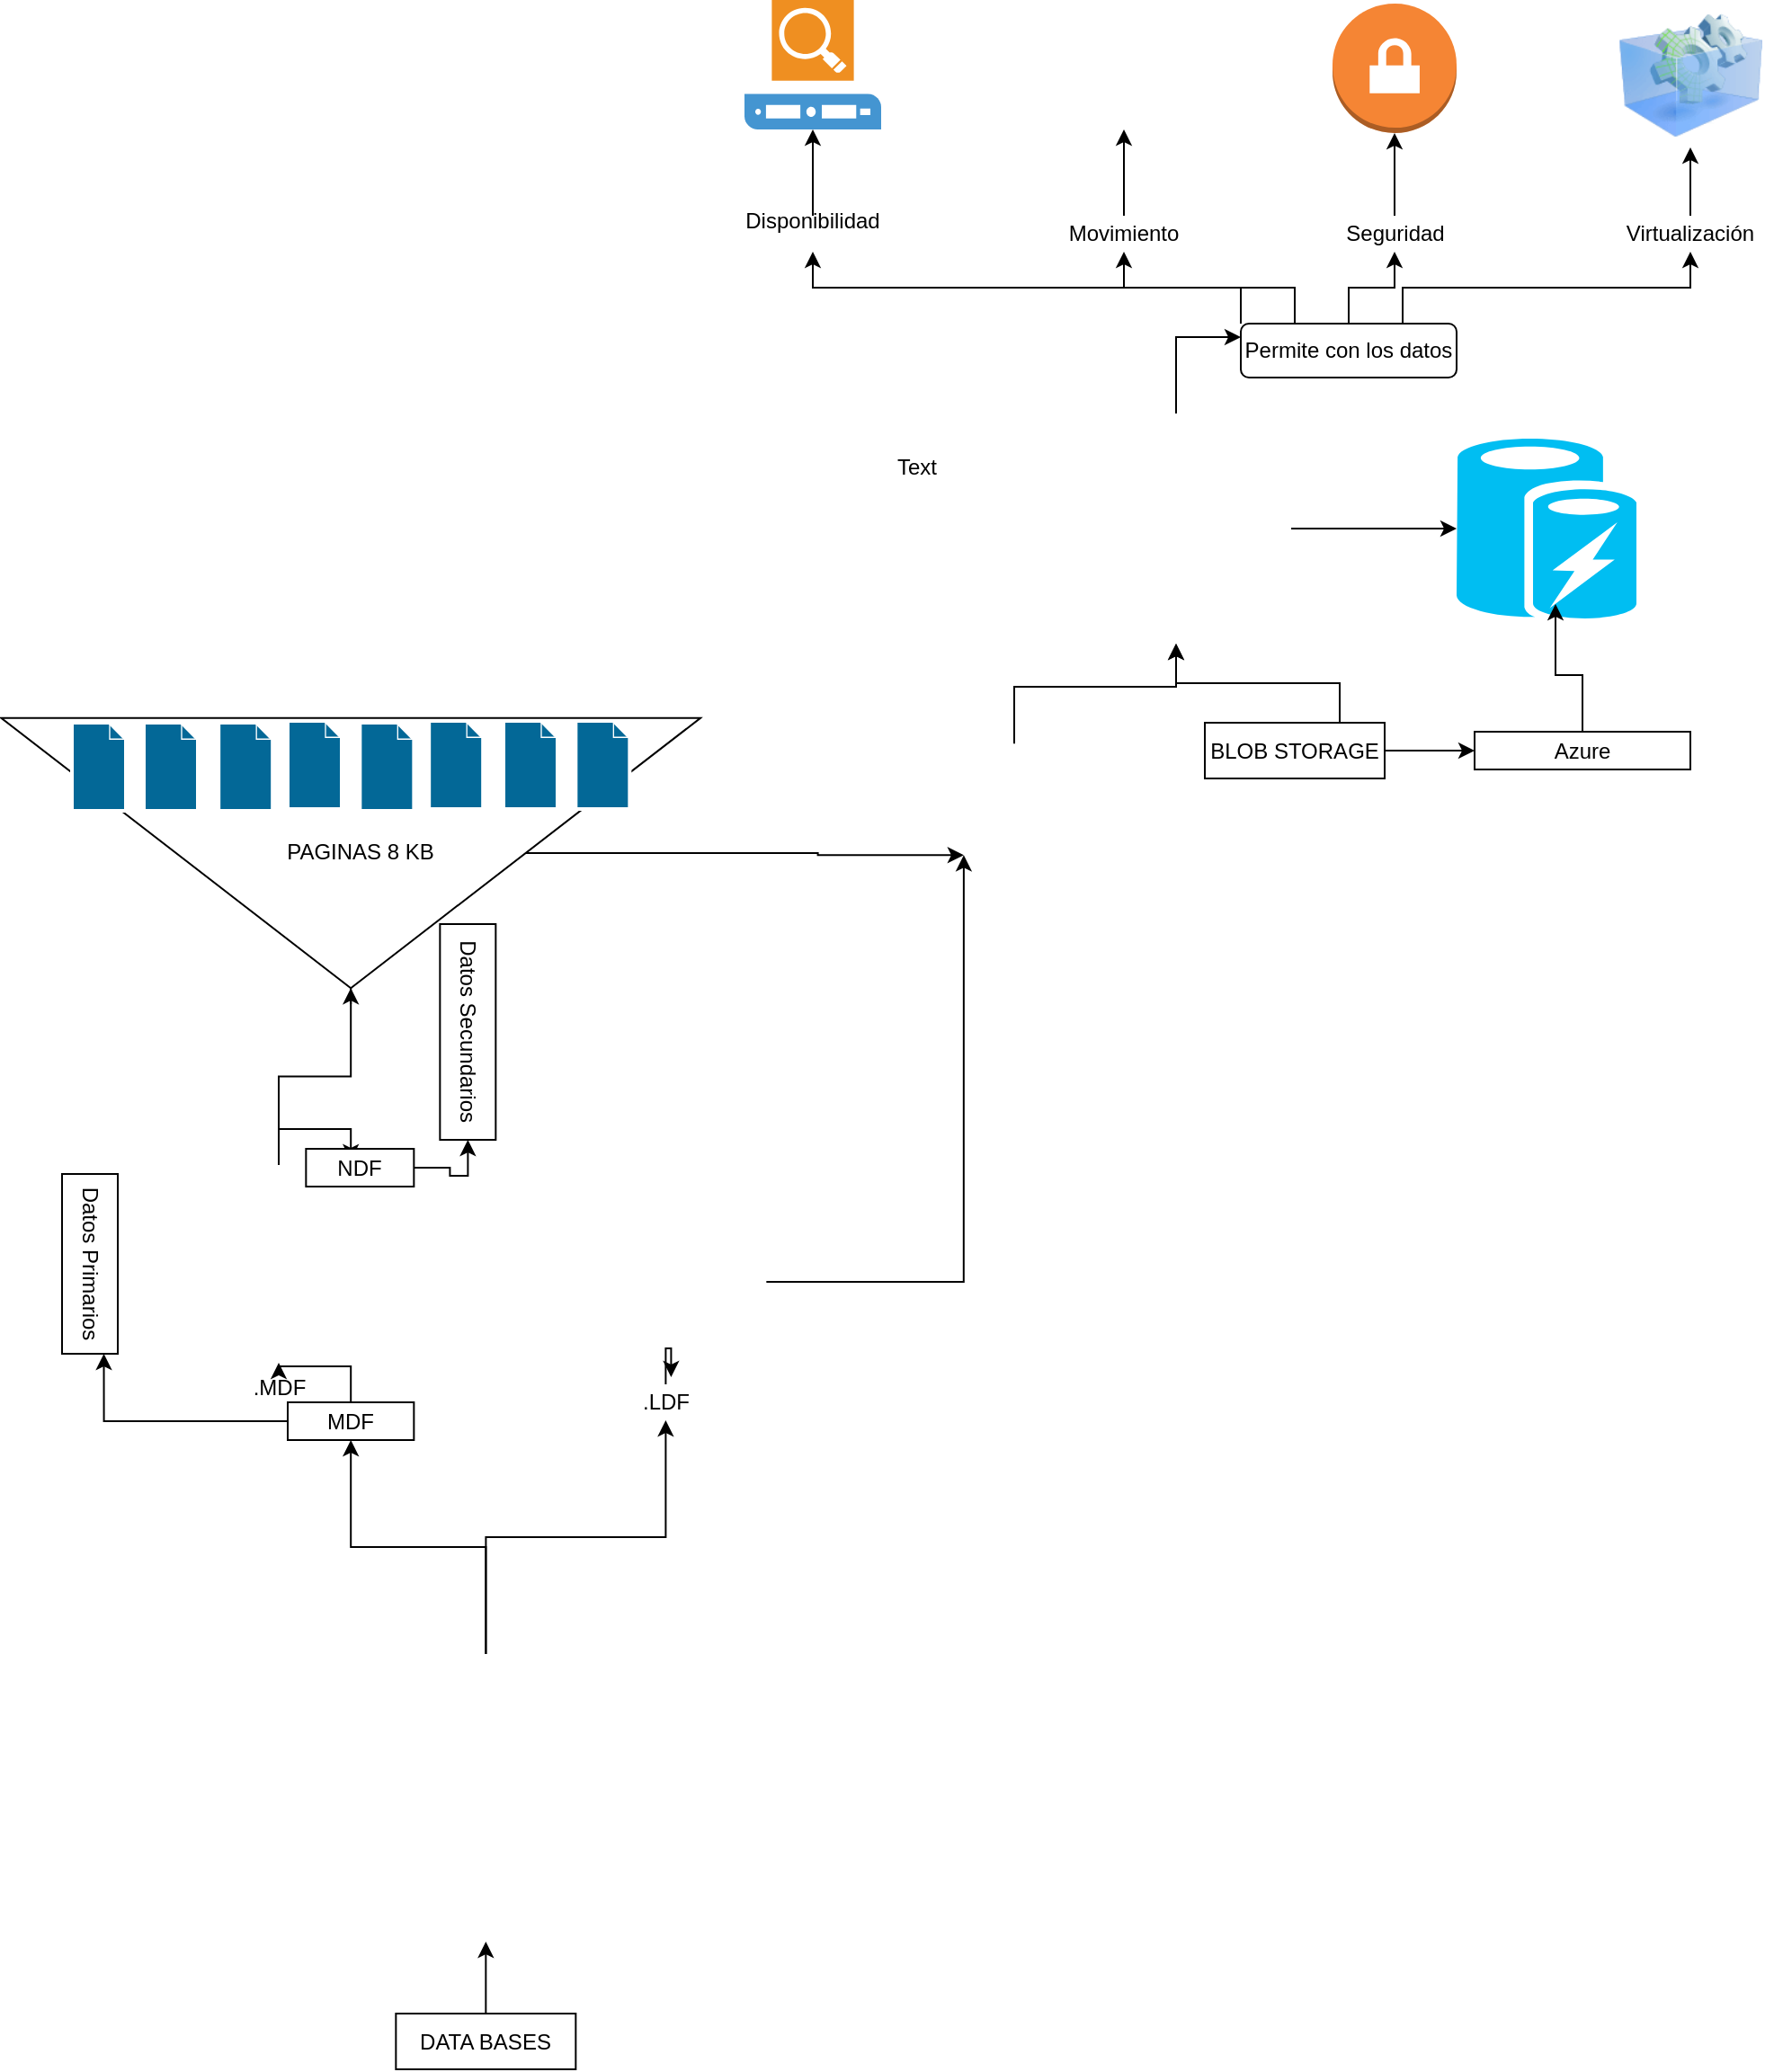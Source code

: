 <mxfile version="14.0.1" type="github">
  <diagram id="KVTfTJttFA7VIv5j3BBG" name="Page-1">
    <mxGraphModel dx="2393" dy="1975" grid="1" gridSize="10" guides="1" tooltips="1" connect="1" arrows="1" fold="1" page="1" pageScale="1" pageWidth="827" pageHeight="1169" math="0" shadow="0">
      <root>
        <mxCell id="0" />
        <mxCell id="1" parent="0" />
        <mxCell id="mD4xw7xEoLmeudiaQU-A-99" value="" style="edgeStyle=orthogonalEdgeStyle;rounded=0;orthogonalLoop=1;jettySize=auto;html=1;" parent="1" source="mD4xw7xEoLmeudiaQU-A-2" target="mD4xw7xEoLmeudiaQU-A-3" edge="1">
          <mxGeometry relative="1" as="geometry" />
        </mxCell>
        <mxCell id="mD4xw7xEoLmeudiaQU-A-112" style="edgeStyle=orthogonalEdgeStyle;rounded=0;orthogonalLoop=1;jettySize=auto;html=1;" parent="1" source="mD4xw7xEoLmeudiaQU-A-2" target="mD4xw7xEoLmeudiaQU-A-110" edge="1">
          <mxGeometry relative="1" as="geometry" />
        </mxCell>
        <mxCell id="mD4xw7xEoLmeudiaQU-A-2" value=".MDF" style="shape=image;html=1;verticalAlign=top;verticalLabelPosition=bottom;labelBackgroundColor=#ffffff;imageAspect=0;aspect=fixed;image=https://cdn1.iconfinder.com/data/icons/professional-toolbar-icons-png/48/Save_all.png" parent="1" vertex="1">
          <mxGeometry x="60" y="328" width="110" height="110" as="geometry" />
        </mxCell>
        <mxCell id="mD4xw7xEoLmeudiaQU-A-111" style="edgeStyle=orthogonalEdgeStyle;rounded=0;orthogonalLoop=1;jettySize=auto;html=1;entryX=0.705;entryY=0.479;entryDx=0;entryDy=0;entryPerimeter=0;" parent="1" source="mD4xw7xEoLmeudiaQU-A-3" target="mD4xw7xEoLmeudiaQU-A-110" edge="1">
          <mxGeometry relative="1" as="geometry" />
        </mxCell>
        <mxCell id="mD4xw7xEoLmeudiaQU-A-3" value="" style="shape=image;html=1;verticalAlign=top;verticalLabelPosition=bottom;labelBackgroundColor=#ffffff;imageAspect=0;aspect=fixed;image=https://cdn1.iconfinder.com/data/icons/professional-toolbar-icons-png/48/Save_all.png" parent="1" vertex="1">
          <mxGeometry x="111.59" y="238.5" width="87" height="87" as="geometry" />
        </mxCell>
        <mxCell id="mD4xw7xEoLmeudiaQU-A-73" value="" style="verticalLabelPosition=bottom;html=1;verticalAlign=top;align=center;strokeColor=none;fillColor=#00BEF2;shape=mxgraph.azure.azure_cache;" parent="1" vertex="1">
          <mxGeometry x="770" y="-76" width="100" height="100" as="geometry" />
        </mxCell>
        <mxCell id="mD4xw7xEoLmeudiaQU-A-87" style="edgeStyle=orthogonalEdgeStyle;rounded=0;orthogonalLoop=1;jettySize=auto;html=1;" parent="1" source="mD4xw7xEoLmeudiaQU-A-102" target="mD4xw7xEoLmeudiaQU-A-2" edge="1">
          <mxGeometry relative="1" as="geometry" />
        </mxCell>
        <mxCell id="mD4xw7xEoLmeudiaQU-A-90" style="edgeStyle=orthogonalEdgeStyle;rounded=0;orthogonalLoop=1;jettySize=auto;html=1;" parent="1" source="mD4xw7xEoLmeudiaQU-A-78" target="mD4xw7xEoLmeudiaQU-A-75" edge="1">
          <mxGeometry relative="1" as="geometry" />
        </mxCell>
        <mxCell id="mD4xw7xEoLmeudiaQU-A-74" value="" style="shape=image;html=1;verticalAlign=top;verticalLabelPosition=bottom;labelBackgroundColor=red;imageAspect=0;aspect=fixed;image=https://cdn2.iconfinder.com/data/icons/solid-apps-and-programming/32/Applications_and_Programming_database_data_base_config_cog_options-128.png" parent="1" vertex="1">
          <mxGeometry x="150.17" y="600" width="160" height="160" as="geometry" />
        </mxCell>
        <mxCell id="mD4xw7xEoLmeudiaQU-A-135" style="edgeStyle=orthogonalEdgeStyle;rounded=0;orthogonalLoop=1;jettySize=auto;html=1;entryX=1;entryY=0.75;entryDx=0;entryDy=0;" parent="1" source="mD4xw7xEoLmeudiaQU-A-75" target="mD4xw7xEoLmeudiaQU-A-133" edge="1">
          <mxGeometry relative="1" as="geometry" />
        </mxCell>
        <mxCell id="mD4xw7xEoLmeudiaQU-A-75" value="" style="shape=image;html=1;verticalAlign=top;verticalLabelPosition=bottom;labelBackgroundColor=#ffffff;imageAspect=0;aspect=fixed;image=https://cdn1.iconfinder.com/data/icons/professional-toolbar-icons-png/48/Save_all.png" parent="1" vertex="1">
          <mxGeometry x="280.17" y="340" width="106" height="106" as="geometry" />
        </mxCell>
        <mxCell id="mD4xw7xEoLmeudiaQU-A-95" value="" style="edgeStyle=orthogonalEdgeStyle;rounded=0;orthogonalLoop=1;jettySize=auto;html=1;" parent="1" source="mD4xw7xEoLmeudiaQU-A-91" target="mD4xw7xEoLmeudiaQU-A-73" edge="1">
          <mxGeometry relative="1" as="geometry" />
        </mxCell>
        <mxCell id="mD4xw7xEoLmeudiaQU-A-160" style="edgeStyle=orthogonalEdgeStyle;rounded=0;orthogonalLoop=1;jettySize=auto;html=1;entryX=0;entryY=0.25;entryDx=0;entryDy=0;" parent="1" source="mD4xw7xEoLmeudiaQU-A-91" target="mD4xw7xEoLmeudiaQU-A-159" edge="1">
          <mxGeometry relative="1" as="geometry" />
        </mxCell>
        <mxCell id="mD4xw7xEoLmeudiaQU-A-91" value="" style="shape=image;html=1;verticalAlign=top;verticalLabelPosition=bottom;labelBackgroundColor=#ffffff;imageAspect=0;aspect=fixed;image=https://cdn4.iconfinder.com/data/icons/meBaze-Freebies/128/add-notes.png" parent="1" vertex="1">
          <mxGeometry x="550" y="-90" width="128" height="128" as="geometry" />
        </mxCell>
        <mxCell id="mD4xw7xEoLmeudiaQU-A-94" style="edgeStyle=orthogonalEdgeStyle;rounded=0;orthogonalLoop=1;jettySize=auto;html=1;" parent="1" source="mD4xw7xEoLmeudiaQU-A-92" target="mD4xw7xEoLmeudiaQU-A-93" edge="1">
          <mxGeometry relative="1" as="geometry" />
        </mxCell>
        <mxCell id="mD4xw7xEoLmeudiaQU-A-138" style="edgeStyle=orthogonalEdgeStyle;rounded=0;orthogonalLoop=1;jettySize=auto;html=1;exitX=0.75;exitY=0;exitDx=0;exitDy=0;" parent="1" source="mD4xw7xEoLmeudiaQU-A-92" target="mD4xw7xEoLmeudiaQU-A-91" edge="1">
          <mxGeometry relative="1" as="geometry" />
        </mxCell>
        <mxCell id="mD4xw7xEoLmeudiaQU-A-92" value="BLOB STORAGE" style="whiteSpace=wrap;html=1;" parent="1" vertex="1">
          <mxGeometry x="630" y="82" width="100" height="31" as="geometry" />
        </mxCell>
        <mxCell id="mD4xw7xEoLmeudiaQU-A-139" style="edgeStyle=orthogonalEdgeStyle;rounded=0;orthogonalLoop=1;jettySize=auto;html=1;entryX=0.55;entryY=0.92;entryDx=0;entryDy=0;entryPerimeter=0;" parent="1" source="mD4xw7xEoLmeudiaQU-A-93" target="mD4xw7xEoLmeudiaQU-A-73" edge="1">
          <mxGeometry relative="1" as="geometry" />
        </mxCell>
        <mxCell id="mD4xw7xEoLmeudiaQU-A-93" value="Azure" style="whiteSpace=wrap;html=1;" parent="1" vertex="1">
          <mxGeometry x="780" y="87" width="120" height="21" as="geometry" />
        </mxCell>
        <mxCell id="mD4xw7xEoLmeudiaQU-A-97" value="" style="edgeStyle=orthogonalEdgeStyle;rounded=0;orthogonalLoop=1;jettySize=auto;html=1;" parent="1" source="mD4xw7xEoLmeudiaQU-A-96" target="mD4xw7xEoLmeudiaQU-A-74" edge="1">
          <mxGeometry relative="1" as="geometry" />
        </mxCell>
        <mxCell id="mD4xw7xEoLmeudiaQU-A-96" value="DATA BASES" style="whiteSpace=wrap;html=1;" parent="1" vertex="1">
          <mxGeometry x="180.17" y="800" width="100" height="31" as="geometry" />
        </mxCell>
        <mxCell id="mD4xw7xEoLmeudiaQU-A-100" value="Datos Secundarios" style="whiteSpace=wrap;html=1;rotation=90;" parent="1" vertex="1">
          <mxGeometry x="160.17" y="238.5" width="120" height="31" as="geometry" />
        </mxCell>
        <mxCell id="mD4xw7xEoLmeudiaQU-A-101" value="Datos Primarios" style="whiteSpace=wrap;html=1;rotation=90;" parent="1" vertex="1">
          <mxGeometry x="-40" y="367.5" width="100" height="31" as="geometry" />
        </mxCell>
        <mxCell id="mD4xw7xEoLmeudiaQU-A-106" style="edgeStyle=orthogonalEdgeStyle;rounded=0;orthogonalLoop=1;jettySize=auto;html=1;entryX=1;entryY=0.25;entryDx=0;entryDy=0;" parent="1" source="mD4xw7xEoLmeudiaQU-A-102" target="mD4xw7xEoLmeudiaQU-A-101" edge="1">
          <mxGeometry relative="1" as="geometry" />
        </mxCell>
        <mxCell id="mD4xw7xEoLmeudiaQU-A-104" style="edgeStyle=orthogonalEdgeStyle;rounded=0;orthogonalLoop=1;jettySize=auto;html=1;" parent="1" source="mD4xw7xEoLmeudiaQU-A-103" target="mD4xw7xEoLmeudiaQU-A-100" edge="1">
          <mxGeometry relative="1" as="geometry" />
        </mxCell>
        <mxCell id="mD4xw7xEoLmeudiaQU-A-103" value="NDF" style="whiteSpace=wrap;html=1;rotation=0;" parent="1" vertex="1">
          <mxGeometry x="130.17" y="319" width="60" height="21" as="geometry" />
        </mxCell>
        <mxCell id="mD4xw7xEoLmeudiaQU-A-102" value="MDF" style="whiteSpace=wrap;html=1;rotation=0;" parent="1" vertex="1">
          <mxGeometry x="120" y="460" width="70.17" height="21" as="geometry" />
        </mxCell>
        <mxCell id="mD4xw7xEoLmeudiaQU-A-108" style="edgeStyle=orthogonalEdgeStyle;rounded=0;orthogonalLoop=1;jettySize=auto;html=1;" parent="1" source="mD4xw7xEoLmeudiaQU-A-74" target="mD4xw7xEoLmeudiaQU-A-102" edge="1">
          <mxGeometry relative="1" as="geometry">
            <mxPoint x="230.2" y="600" as="sourcePoint" />
            <mxPoint x="115" y="438" as="targetPoint" />
          </mxGeometry>
        </mxCell>
        <mxCell id="mD4xw7xEoLmeudiaQU-A-78" value=".LDF" style="text;html=1;align=center;verticalAlign=middle;resizable=0;points=[];autosize=1;" parent="1" vertex="1">
          <mxGeometry x="310.17" y="450" width="40" height="20" as="geometry" />
        </mxCell>
        <mxCell id="mD4xw7xEoLmeudiaQU-A-109" style="edgeStyle=orthogonalEdgeStyle;rounded=0;orthogonalLoop=1;jettySize=auto;html=1;" parent="1" source="mD4xw7xEoLmeudiaQU-A-74" target="mD4xw7xEoLmeudiaQU-A-78" edge="1">
          <mxGeometry relative="1" as="geometry">
            <mxPoint x="230.2" y="600" as="sourcePoint" />
            <mxPoint x="353" y="436" as="targetPoint" />
          </mxGeometry>
        </mxCell>
        <mxCell id="mD4xw7xEoLmeudiaQU-A-136" style="edgeStyle=orthogonalEdgeStyle;rounded=0;orthogonalLoop=1;jettySize=auto;html=1;entryX=1;entryY=0.75;entryDx=0;entryDy=0;" parent="1" source="mD4xw7xEoLmeudiaQU-A-110" target="mD4xw7xEoLmeudiaQU-A-133" edge="1">
          <mxGeometry relative="1" as="geometry" />
        </mxCell>
        <mxCell id="mD4xw7xEoLmeudiaQU-A-110" value="" style="triangle;whiteSpace=wrap;html=1;rotation=90;" parent="1" vertex="1">
          <mxGeometry x="80" y="-39.87" width="150.17" height="388.75" as="geometry" />
        </mxCell>
        <mxCell id="mD4xw7xEoLmeudiaQU-A-121" value="" style="shape=mxgraph.cisco.misc.page_icon;html=1;pointerEvents=1;dashed=0;fillColor=#036897;strokeColor=#ffffff;strokeWidth=2;verticalLabelPosition=bottom;verticalAlign=top;align=center;outlineConnect=0;" parent="1" vertex="1">
          <mxGeometry x="280.17" y="81" width="30" height="49" as="geometry" />
        </mxCell>
        <mxCell id="mD4xw7xEoLmeudiaQU-A-122" value="" style="shape=mxgraph.cisco.misc.page_icon;html=1;pointerEvents=1;dashed=0;fillColor=#036897;strokeColor=#ffffff;strokeWidth=2;verticalLabelPosition=bottom;verticalAlign=top;align=center;outlineConnect=0;" parent="1" vertex="1">
          <mxGeometry x="240" y="81" width="30" height="49" as="geometry" />
        </mxCell>
        <mxCell id="mD4xw7xEoLmeudiaQU-A-123" value="" style="shape=mxgraph.cisco.misc.page_icon;html=1;pointerEvents=1;dashed=0;fillColor=#036897;strokeColor=#ffffff;strokeWidth=2;verticalLabelPosition=bottom;verticalAlign=top;align=center;outlineConnect=0;" parent="1" vertex="1">
          <mxGeometry x="198.59" y="81" width="30" height="49" as="geometry" />
        </mxCell>
        <mxCell id="mD4xw7xEoLmeudiaQU-A-124" value="" style="shape=mxgraph.cisco.misc.page_icon;html=1;pointerEvents=1;dashed=0;fillColor=#036897;strokeColor=#ffffff;strokeWidth=2;verticalLabelPosition=bottom;verticalAlign=top;align=center;outlineConnect=0;" parent="1" vertex="1">
          <mxGeometry x="160.17" y="82" width="30" height="49" as="geometry" />
        </mxCell>
        <mxCell id="mD4xw7xEoLmeudiaQU-A-125" value="" style="shape=mxgraph.cisco.misc.page_icon;html=1;pointerEvents=1;dashed=0;fillColor=#036897;strokeColor=#ffffff;strokeWidth=2;verticalLabelPosition=bottom;verticalAlign=top;align=center;outlineConnect=0;" parent="1" vertex="1">
          <mxGeometry x="120.0" y="81" width="30" height="49" as="geometry" />
        </mxCell>
        <mxCell id="mD4xw7xEoLmeudiaQU-A-126" value="" style="shape=mxgraph.cisco.misc.page_icon;html=1;pointerEvents=1;dashed=0;fillColor=#036897;strokeColor=#ffffff;strokeWidth=2;verticalLabelPosition=bottom;verticalAlign=top;align=center;outlineConnect=0;" parent="1" vertex="1">
          <mxGeometry x="81.59" y="82" width="30" height="49" as="geometry" />
        </mxCell>
        <mxCell id="mD4xw7xEoLmeudiaQU-A-127" value="" style="shape=mxgraph.cisco.misc.page_icon;html=1;pointerEvents=1;dashed=0;fillColor=#036897;strokeColor=#ffffff;strokeWidth=2;verticalLabelPosition=bottom;verticalAlign=top;align=center;outlineConnect=0;" parent="1" vertex="1">
          <mxGeometry x="40" y="82" width="30" height="49" as="geometry" />
        </mxCell>
        <mxCell id="mD4xw7xEoLmeudiaQU-A-128" value="" style="shape=mxgraph.cisco.misc.page_icon;html=1;pointerEvents=1;dashed=0;fillColor=#036897;strokeColor=#ffffff;strokeWidth=2;verticalLabelPosition=bottom;verticalAlign=top;align=center;outlineConnect=0;" parent="1" vertex="1">
          <mxGeometry y="82" width="30" height="49" as="geometry" />
        </mxCell>
        <mxCell id="mD4xw7xEoLmeudiaQU-A-132" value="PAGINAS 8 KB" style="text;html=1;strokeColor=none;fillColor=none;align=center;verticalAlign=middle;whiteSpace=wrap;rounded=0;" parent="1" vertex="1">
          <mxGeometry x="107.72" y="144" width="104.91" height="20" as="geometry" />
        </mxCell>
        <mxCell id="mD4xw7xEoLmeudiaQU-A-140" style="edgeStyle=orthogonalEdgeStyle;rounded=0;orthogonalLoop=1;jettySize=auto;html=1;" parent="1" source="mD4xw7xEoLmeudiaQU-A-133" target="mD4xw7xEoLmeudiaQU-A-91" edge="1">
          <mxGeometry relative="1" as="geometry" />
        </mxCell>
        <mxCell id="mD4xw7xEoLmeudiaQU-A-133" value="" style="shape=image;html=1;verticalAlign=top;verticalLabelPosition=bottom;labelBackgroundColor=#ffffff;imageAspect=0;aspect=fixed;image=https://cdn4.iconfinder.com/data/icons/thefreeforty/30/thefreeforty_antenna-128.png;rotation=111;" parent="1" vertex="1">
          <mxGeometry x="490" y="96" width="68" height="68" as="geometry" />
        </mxCell>
        <mxCell id="mD4xw7xEoLmeudiaQU-A-142" value="" style="outlineConnect=0;dashed=0;verticalLabelPosition=bottom;verticalAlign=top;align=center;html=1;shape=mxgraph.aws3.vpn_gateway;fillColor=#F58534;gradientColor=none;" parent="1" vertex="1">
          <mxGeometry x="701" y="-318" width="69" height="72" as="geometry" />
        </mxCell>
        <mxCell id="mD4xw7xEoLmeudiaQU-A-143" value="" style="shape=image;html=1;verticalAlign=top;verticalLabelPosition=bottom;labelBackgroundColor=#ffffff;imageAspect=0;aspect=fixed;image=https://cdn1.iconfinder.com/data/icons/virtual-reality-81/32/Virtual_Reality_360_rotate_vr_movement-128.png" parent="1" vertex="1">
          <mxGeometry x="550" y="-318" width="70" height="70" as="geometry" />
        </mxCell>
        <mxCell id="mD4xw7xEoLmeudiaQU-A-145" value="" style="image;html=1;image=img/lib/clip_art/computers/Virtual_Application_128x128.png" parent="1" vertex="1">
          <mxGeometry x="860" y="-318" width="80" height="80" as="geometry" />
        </mxCell>
        <mxCell id="mD4xw7xEoLmeudiaQU-A-146" value="" style="shadow=0;dashed=0;html=1;strokeColor=none;fillColor=#4495D1;labelPosition=center;verticalLabelPosition=bottom;verticalAlign=top;align=center;outlineConnect=0;shape=mxgraph.veeam.2d.veeam_backup_search_server;" parent="1" vertex="1">
          <mxGeometry x="374" y="-320" width="76" height="72" as="geometry" />
        </mxCell>
        <mxCell id="mD4xw7xEoLmeudiaQU-A-147" value="Text" style="text;html=1;strokeColor=none;fillColor=none;align=center;verticalAlign=middle;whiteSpace=wrap;rounded=0;" parent="1" vertex="1">
          <mxGeometry x="450" y="-70" width="40" height="20" as="geometry" />
        </mxCell>
        <mxCell id="mD4xw7xEoLmeudiaQU-A-156" style="edgeStyle=orthogonalEdgeStyle;rounded=0;orthogonalLoop=1;jettySize=auto;html=1;" parent="1" source="mD4xw7xEoLmeudiaQU-A-148" target="mD4xw7xEoLmeudiaQU-A-146" edge="1">
          <mxGeometry relative="1" as="geometry" />
        </mxCell>
        <mxCell id="mD4xw7xEoLmeudiaQU-A-148" value="&lt;div&gt;Disponibilidad&lt;/div&gt;&lt;div&gt;&lt;br&gt;&lt;/div&gt;" style="text;html=1;strokeColor=none;fillColor=none;align=center;verticalAlign=middle;whiteSpace=wrap;rounded=0;" parent="1" vertex="1">
          <mxGeometry x="392" y="-200" width="40" height="20" as="geometry" />
        </mxCell>
        <mxCell id="mD4xw7xEoLmeudiaQU-A-155" style="edgeStyle=orthogonalEdgeStyle;rounded=0;orthogonalLoop=1;jettySize=auto;html=1;entryX=0.5;entryY=1;entryDx=0;entryDy=0;" parent="1" source="mD4xw7xEoLmeudiaQU-A-149" target="mD4xw7xEoLmeudiaQU-A-143" edge="1">
          <mxGeometry relative="1" as="geometry" />
        </mxCell>
        <mxCell id="mD4xw7xEoLmeudiaQU-A-149" value="Movimiento" style="text;html=1;strokeColor=none;fillColor=none;align=center;verticalAlign=middle;whiteSpace=wrap;rounded=0;" parent="1" vertex="1">
          <mxGeometry x="565" y="-200" width="40" height="20" as="geometry" />
        </mxCell>
        <mxCell id="mD4xw7xEoLmeudiaQU-A-154" style="edgeStyle=orthogonalEdgeStyle;rounded=0;orthogonalLoop=1;jettySize=auto;html=1;exitX=0.5;exitY=0;exitDx=0;exitDy=0;entryX=0.5;entryY=1;entryDx=0;entryDy=0;entryPerimeter=0;" parent="1" source="mD4xw7xEoLmeudiaQU-A-150" target="mD4xw7xEoLmeudiaQU-A-142" edge="1">
          <mxGeometry relative="1" as="geometry" />
        </mxCell>
        <mxCell id="mD4xw7xEoLmeudiaQU-A-150" value="&lt;div&gt;Seguridad&lt;/div&gt;" style="text;html=1;strokeColor=none;fillColor=none;align=center;verticalAlign=middle;whiteSpace=wrap;rounded=0;" parent="1" vertex="1">
          <mxGeometry x="715.5" y="-200" width="40" height="20" as="geometry" />
        </mxCell>
        <mxCell id="mD4xw7xEoLmeudiaQU-A-153" style="edgeStyle=orthogonalEdgeStyle;rounded=0;orthogonalLoop=1;jettySize=auto;html=1;" parent="1" source="mD4xw7xEoLmeudiaQU-A-151" target="mD4xw7xEoLmeudiaQU-A-145" edge="1">
          <mxGeometry relative="1" as="geometry" />
        </mxCell>
        <mxCell id="mD4xw7xEoLmeudiaQU-A-151" value="Virtualización" style="text;html=1;strokeColor=none;fillColor=none;align=center;verticalAlign=middle;whiteSpace=wrap;rounded=0;" parent="1" vertex="1">
          <mxGeometry x="880" y="-200" width="40" height="20" as="geometry" />
        </mxCell>
        <mxCell id="mD4xw7xEoLmeudiaQU-A-161" style="edgeStyle=orthogonalEdgeStyle;rounded=0;orthogonalLoop=1;jettySize=auto;html=1;" parent="1" source="mD4xw7xEoLmeudiaQU-A-159" target="mD4xw7xEoLmeudiaQU-A-150" edge="1">
          <mxGeometry relative="1" as="geometry" />
        </mxCell>
        <mxCell id="mD4xw7xEoLmeudiaQU-A-162" style="edgeStyle=orthogonalEdgeStyle;rounded=0;orthogonalLoop=1;jettySize=auto;html=1;exitX=0.75;exitY=0;exitDx=0;exitDy=0;" parent="1" source="mD4xw7xEoLmeudiaQU-A-159" target="mD4xw7xEoLmeudiaQU-A-151" edge="1">
          <mxGeometry relative="1" as="geometry" />
        </mxCell>
        <mxCell id="mD4xw7xEoLmeudiaQU-A-163" style="edgeStyle=orthogonalEdgeStyle;rounded=0;orthogonalLoop=1;jettySize=auto;html=1;exitX=0.25;exitY=0;exitDx=0;exitDy=0;" parent="1" source="mD4xw7xEoLmeudiaQU-A-159" target="mD4xw7xEoLmeudiaQU-A-149" edge="1">
          <mxGeometry relative="1" as="geometry" />
        </mxCell>
        <mxCell id="mD4xw7xEoLmeudiaQU-A-164" style="edgeStyle=orthogonalEdgeStyle;rounded=0;orthogonalLoop=1;jettySize=auto;html=1;exitX=0;exitY=0;exitDx=0;exitDy=0;entryX=0.5;entryY=1;entryDx=0;entryDy=0;" parent="1" source="mD4xw7xEoLmeudiaQU-A-159" target="mD4xw7xEoLmeudiaQU-A-148" edge="1">
          <mxGeometry relative="1" as="geometry" />
        </mxCell>
        <mxCell id="mD4xw7xEoLmeudiaQU-A-159" value="Permite con los datos " style="rounded=1;whiteSpace=wrap;html=1;" parent="1" vertex="1">
          <mxGeometry x="650" y="-140" width="120" height="30" as="geometry" />
        </mxCell>
      </root>
    </mxGraphModel>
  </diagram>
</mxfile>
